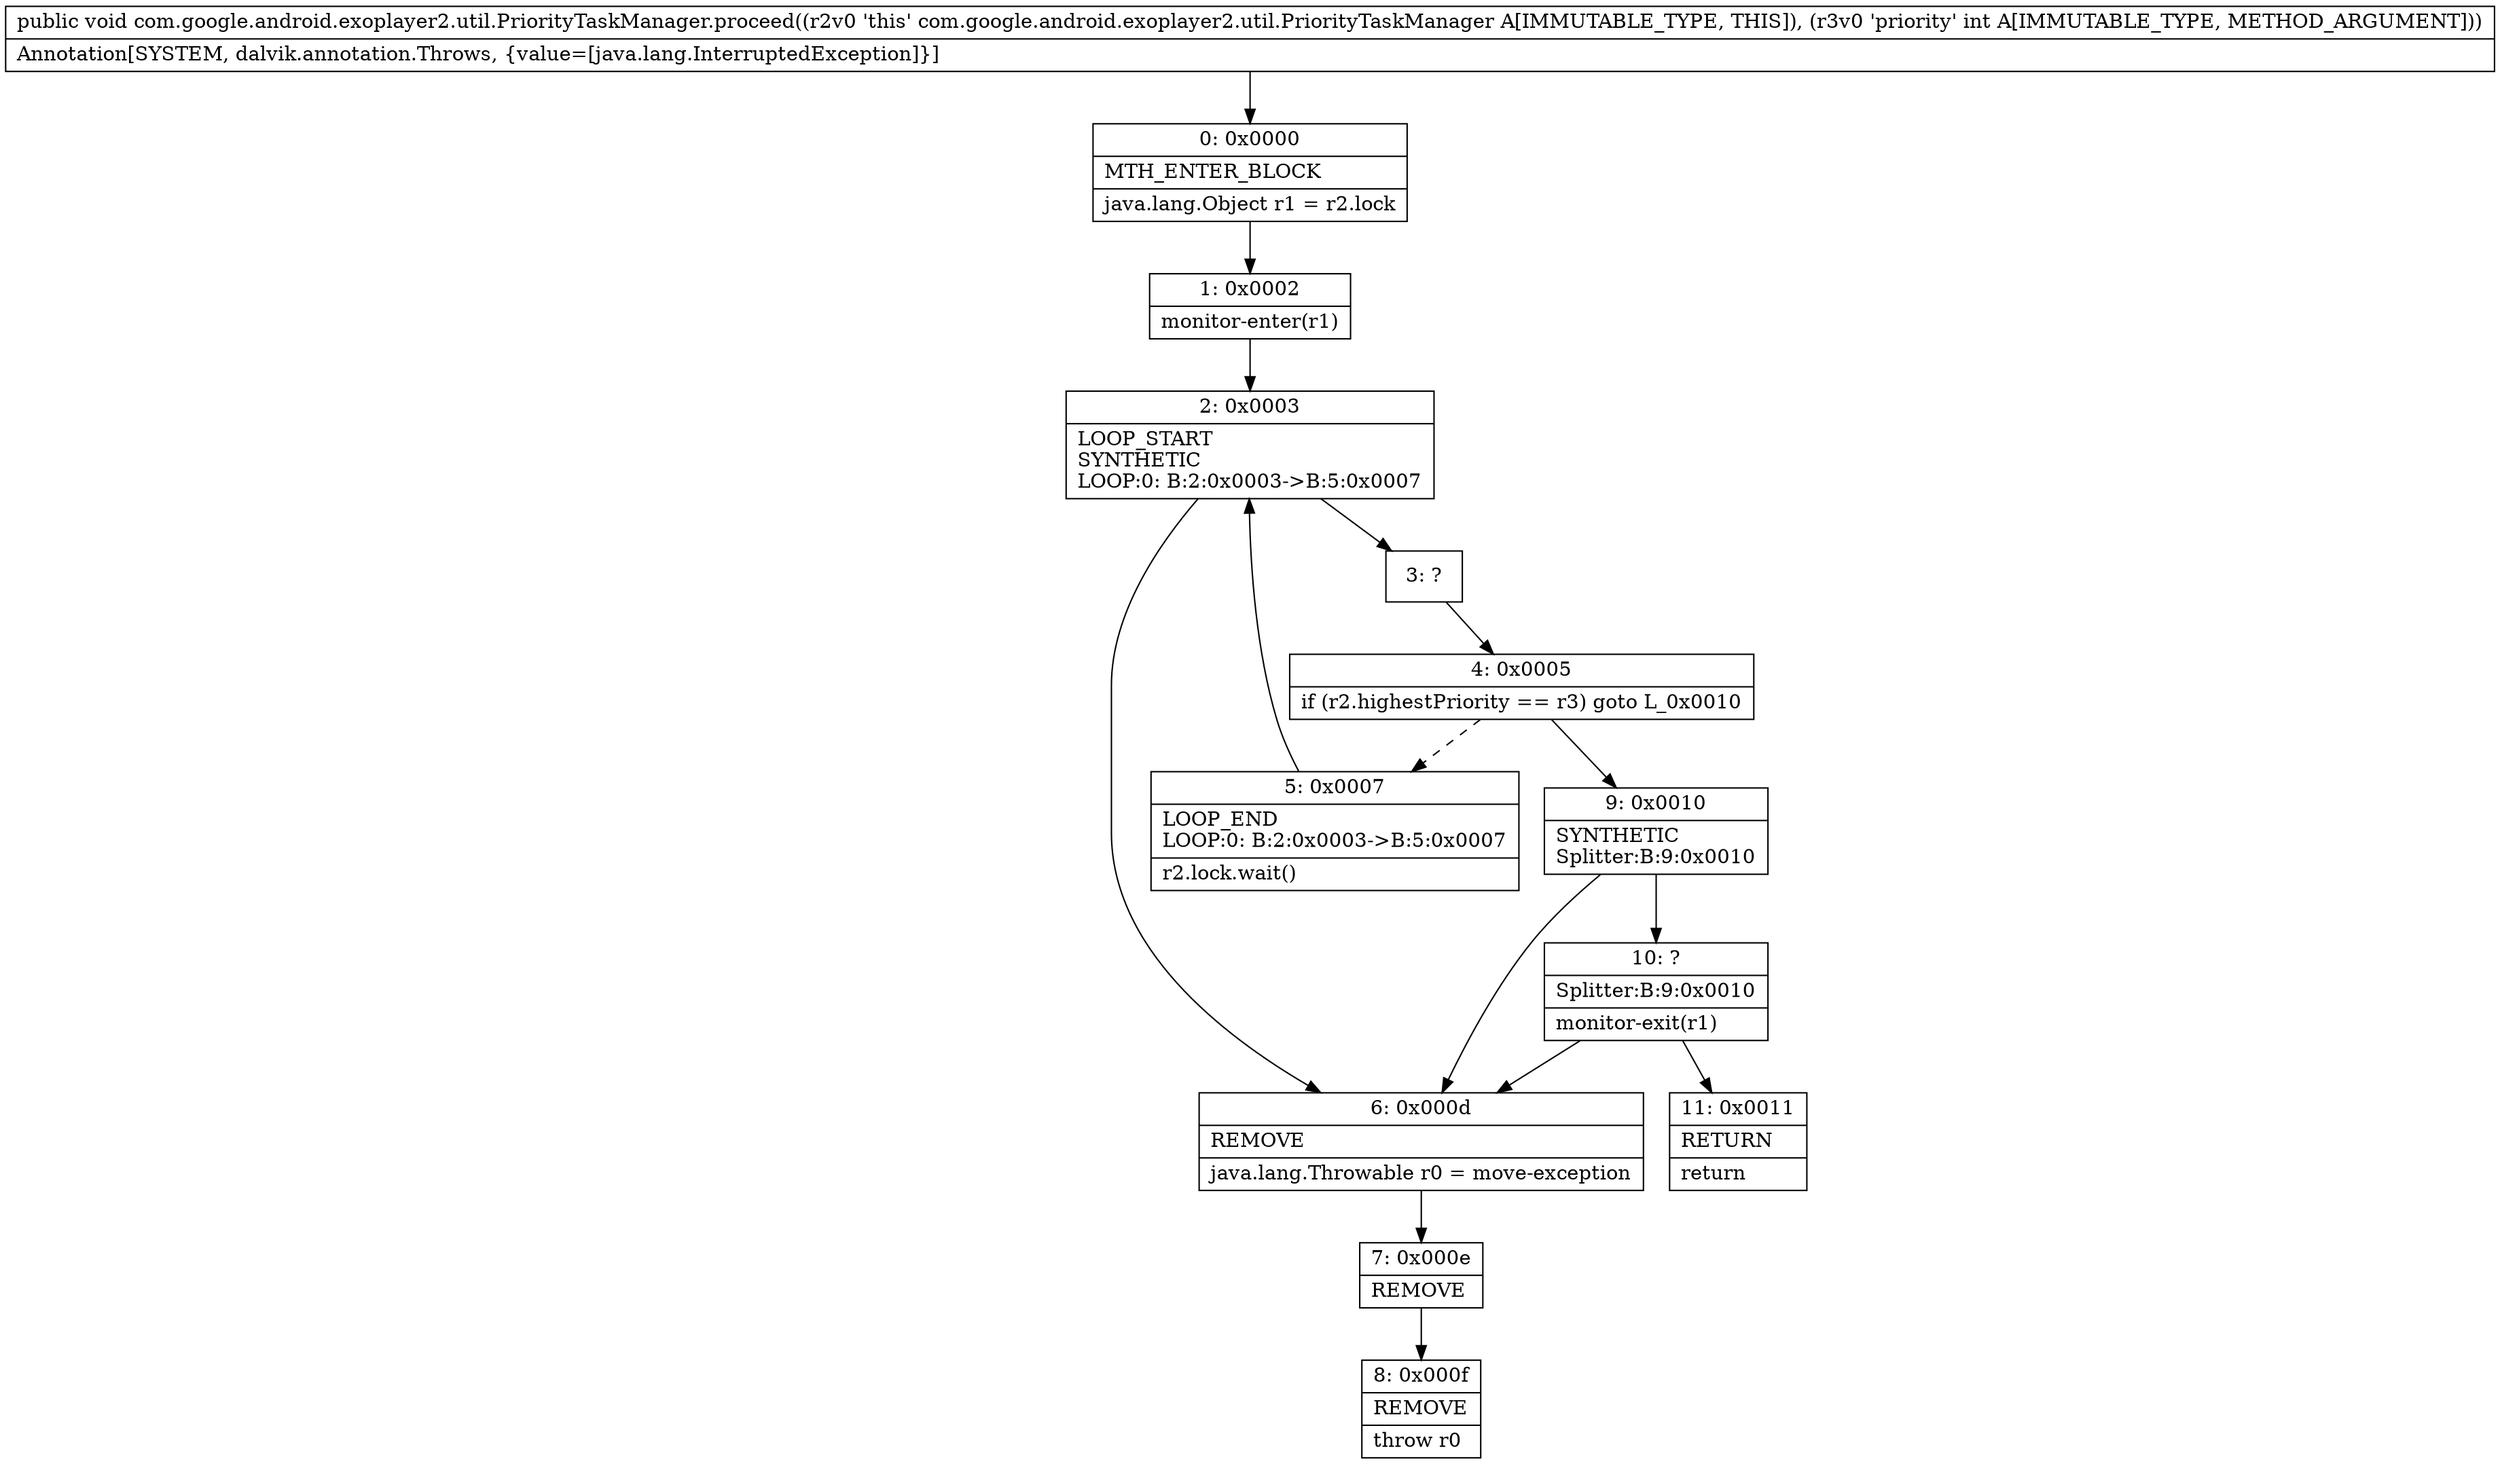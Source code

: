 digraph "CFG forcom.google.android.exoplayer2.util.PriorityTaskManager.proceed(I)V" {
Node_0 [shape=record,label="{0\:\ 0x0000|MTH_ENTER_BLOCK\l|java.lang.Object r1 = r2.lock\l}"];
Node_1 [shape=record,label="{1\:\ 0x0002|monitor\-enter(r1)\l}"];
Node_2 [shape=record,label="{2\:\ 0x0003|LOOP_START\lSYNTHETIC\lLOOP:0: B:2:0x0003\-\>B:5:0x0007\l}"];
Node_3 [shape=record,label="{3\:\ ?}"];
Node_4 [shape=record,label="{4\:\ 0x0005|if (r2.highestPriority == r3) goto L_0x0010\l}"];
Node_5 [shape=record,label="{5\:\ 0x0007|LOOP_END\lLOOP:0: B:2:0x0003\-\>B:5:0x0007\l|r2.lock.wait()\l}"];
Node_6 [shape=record,label="{6\:\ 0x000d|REMOVE\l|java.lang.Throwable r0 = move\-exception\l}"];
Node_7 [shape=record,label="{7\:\ 0x000e|REMOVE\l}"];
Node_8 [shape=record,label="{8\:\ 0x000f|REMOVE\l|throw r0\l}"];
Node_9 [shape=record,label="{9\:\ 0x0010|SYNTHETIC\lSplitter:B:9:0x0010\l}"];
Node_10 [shape=record,label="{10\:\ ?|Splitter:B:9:0x0010\l|monitor\-exit(r1)\l}"];
Node_11 [shape=record,label="{11\:\ 0x0011|RETURN\l|return\l}"];
MethodNode[shape=record,label="{public void com.google.android.exoplayer2.util.PriorityTaskManager.proceed((r2v0 'this' com.google.android.exoplayer2.util.PriorityTaskManager A[IMMUTABLE_TYPE, THIS]), (r3v0 'priority' int A[IMMUTABLE_TYPE, METHOD_ARGUMENT]))  | Annotation[SYSTEM, dalvik.annotation.Throws, \{value=[java.lang.InterruptedException]\}]\l}"];
MethodNode -> Node_0;
Node_0 -> Node_1;
Node_1 -> Node_2;
Node_2 -> Node_3;
Node_2 -> Node_6;
Node_3 -> Node_4;
Node_4 -> Node_5[style=dashed];
Node_4 -> Node_9;
Node_5 -> Node_2;
Node_6 -> Node_7;
Node_7 -> Node_8;
Node_9 -> Node_10;
Node_9 -> Node_6;
Node_10 -> Node_11;
Node_10 -> Node_6;
}

